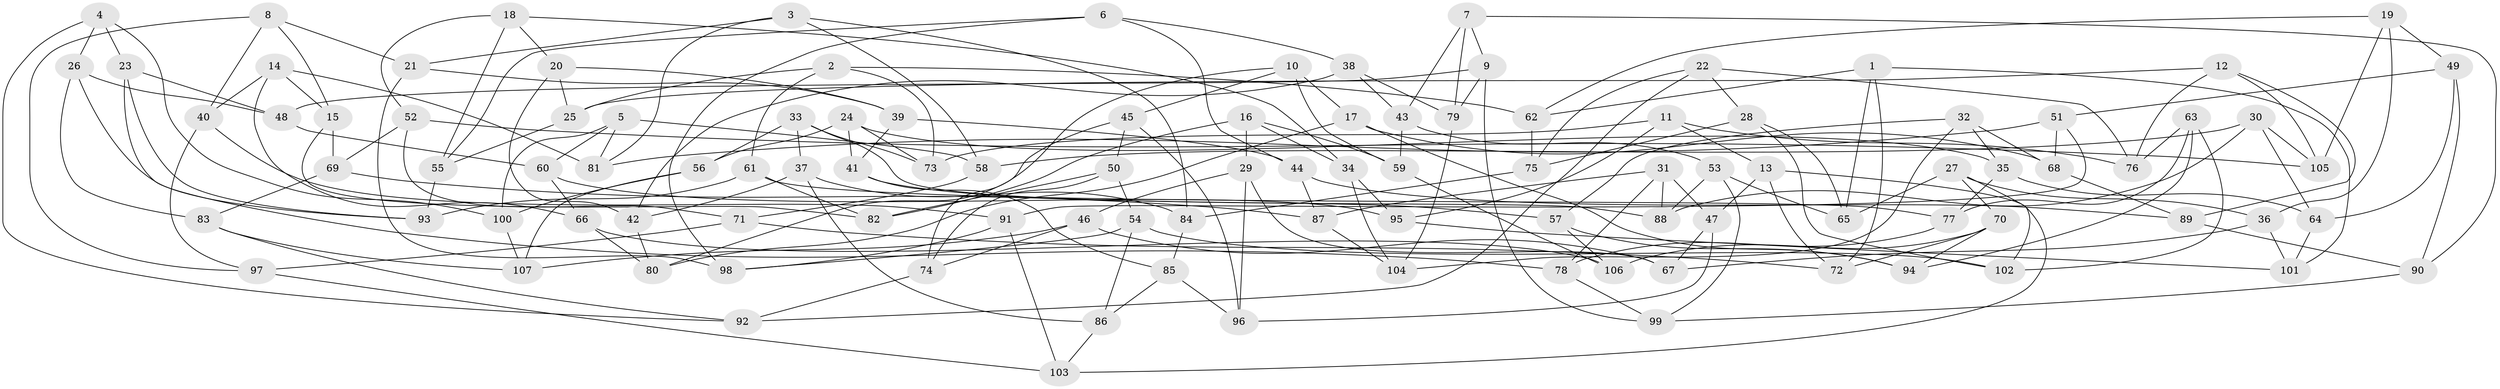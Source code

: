 // coarse degree distribution, {4: 0.6216216216216216, 8: 0.04054054054054054, 3: 0.04054054054054054, 6: 0.22972972972972974, 5: 0.02702702702702703, 7: 0.02702702702702703, 11: 0.013513513513513514}
// Generated by graph-tools (version 1.1) at 2025/20/03/04/25 18:20:29]
// undirected, 107 vertices, 214 edges
graph export_dot {
graph [start="1"]
  node [color=gray90,style=filled];
  1;
  2;
  3;
  4;
  5;
  6;
  7;
  8;
  9;
  10;
  11;
  12;
  13;
  14;
  15;
  16;
  17;
  18;
  19;
  20;
  21;
  22;
  23;
  24;
  25;
  26;
  27;
  28;
  29;
  30;
  31;
  32;
  33;
  34;
  35;
  36;
  37;
  38;
  39;
  40;
  41;
  42;
  43;
  44;
  45;
  46;
  47;
  48;
  49;
  50;
  51;
  52;
  53;
  54;
  55;
  56;
  57;
  58;
  59;
  60;
  61;
  62;
  63;
  64;
  65;
  66;
  67;
  68;
  69;
  70;
  71;
  72;
  73;
  74;
  75;
  76;
  77;
  78;
  79;
  80;
  81;
  82;
  83;
  84;
  85;
  86;
  87;
  88;
  89;
  90;
  91;
  92;
  93;
  94;
  95;
  96;
  97;
  98;
  99;
  100;
  101;
  102;
  103;
  104;
  105;
  106;
  107;
  1 -- 101;
  1 -- 65;
  1 -- 62;
  1 -- 72;
  2 -- 25;
  2 -- 73;
  2 -- 62;
  2 -- 61;
  3 -- 81;
  3 -- 58;
  3 -- 21;
  3 -- 84;
  4 -- 100;
  4 -- 23;
  4 -- 26;
  4 -- 92;
  5 -- 60;
  5 -- 58;
  5 -- 81;
  5 -- 100;
  6 -- 44;
  6 -- 55;
  6 -- 98;
  6 -- 38;
  7 -- 43;
  7 -- 9;
  7 -- 79;
  7 -- 90;
  8 -- 40;
  8 -- 21;
  8 -- 15;
  8 -- 97;
  9 -- 79;
  9 -- 99;
  9 -- 48;
  10 -- 45;
  10 -- 74;
  10 -- 17;
  10 -- 59;
  11 -- 95;
  11 -- 13;
  11 -- 73;
  11 -- 76;
  12 -- 89;
  12 -- 25;
  12 -- 105;
  12 -- 76;
  13 -- 47;
  13 -- 103;
  13 -- 72;
  14 -- 15;
  14 -- 66;
  14 -- 81;
  14 -- 40;
  15 -- 69;
  15 -- 82;
  16 -- 29;
  16 -- 82;
  16 -- 34;
  16 -- 59;
  17 -- 94;
  17 -- 68;
  17 -- 80;
  18 -- 55;
  18 -- 34;
  18 -- 52;
  18 -- 20;
  19 -- 105;
  19 -- 62;
  19 -- 49;
  19 -- 36;
  20 -- 25;
  20 -- 42;
  20 -- 39;
  21 -- 98;
  21 -- 39;
  22 -- 92;
  22 -- 76;
  22 -- 28;
  22 -- 75;
  23 -- 93;
  23 -- 78;
  23 -- 48;
  24 -- 35;
  24 -- 56;
  24 -- 41;
  24 -- 73;
  25 -- 55;
  26 -- 93;
  26 -- 83;
  26 -- 48;
  27 -- 65;
  27 -- 70;
  27 -- 36;
  27 -- 102;
  28 -- 102;
  28 -- 65;
  28 -- 75;
  29 -- 67;
  29 -- 96;
  29 -- 46;
  30 -- 64;
  30 -- 88;
  30 -- 58;
  30 -- 105;
  31 -- 87;
  31 -- 88;
  31 -- 47;
  31 -- 78;
  32 -- 57;
  32 -- 104;
  32 -- 35;
  32 -- 68;
  33 -- 37;
  33 -- 88;
  33 -- 73;
  33 -- 56;
  34 -- 95;
  34 -- 104;
  35 -- 77;
  35 -- 64;
  36 -- 67;
  36 -- 101;
  37 -- 84;
  37 -- 86;
  37 -- 42;
  38 -- 43;
  38 -- 42;
  38 -- 79;
  39 -- 41;
  39 -- 44;
  40 -- 97;
  40 -- 91;
  41 -- 57;
  41 -- 85;
  42 -- 80;
  43 -- 59;
  43 -- 53;
  44 -- 89;
  44 -- 87;
  45 -- 50;
  45 -- 80;
  45 -- 96;
  46 -- 107;
  46 -- 67;
  46 -- 74;
  47 -- 96;
  47 -- 67;
  48 -- 60;
  49 -- 90;
  49 -- 64;
  49 -- 51;
  50 -- 82;
  50 -- 54;
  50 -- 74;
  51 -- 91;
  51 -- 68;
  51 -- 81;
  52 -- 69;
  52 -- 105;
  52 -- 71;
  53 -- 88;
  53 -- 99;
  53 -- 65;
  54 -- 98;
  54 -- 86;
  54 -- 102;
  55 -- 93;
  56 -- 100;
  56 -- 107;
  57 -- 106;
  57 -- 94;
  58 -- 71;
  59 -- 106;
  60 -- 95;
  60 -- 66;
  61 -- 77;
  61 -- 82;
  61 -- 93;
  62 -- 75;
  63 -- 77;
  63 -- 76;
  63 -- 102;
  63 -- 94;
  64 -- 101;
  66 -- 106;
  66 -- 80;
  68 -- 89;
  69 -- 83;
  69 -- 87;
  70 -- 94;
  70 -- 72;
  70 -- 106;
  71 -- 72;
  71 -- 97;
  74 -- 92;
  75 -- 84;
  77 -- 78;
  78 -- 99;
  79 -- 104;
  83 -- 92;
  83 -- 107;
  84 -- 85;
  85 -- 96;
  85 -- 86;
  86 -- 103;
  87 -- 104;
  89 -- 90;
  90 -- 99;
  91 -- 103;
  91 -- 98;
  95 -- 101;
  97 -- 103;
  100 -- 107;
}
